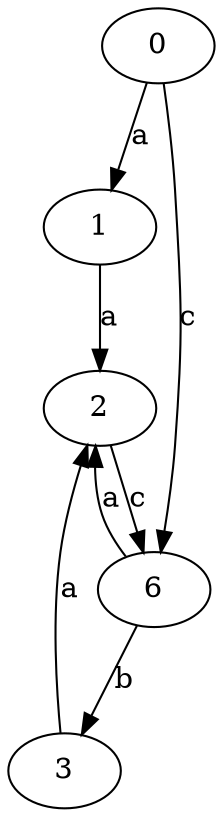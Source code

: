 strict digraph  {
0;
1;
2;
3;
6;
0 -> 1  [label=a];
0 -> 6  [label=c];
1 -> 2  [label=a];
2 -> 6  [label=c];
3 -> 2  [label=a];
6 -> 2  [label=a];
6 -> 3  [label=b];
}
